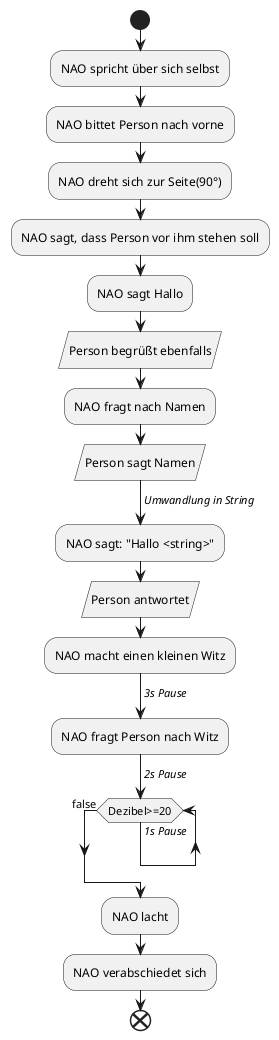@startuml

start
:NAO spricht über sich selbst;
:NAO bittet Person nach vorne;
:NAO dreht sich zur Seite(90°);
:NAO sagt, dass Person vor ihm stehen soll;
:NAO sagt Hallo;
:Person begrüßt ebenfalls/
:NAO fragt nach Namen;
:Person sagt Namen/
->//Umwandlung in String//;
:NAO sagt: "Hallo <string>";
:Person antwortet/
:NAO macht einen kleinen Witz;
->//3s Pause//;
:NAO fragt Person nach Witz;
->//2s Pause//;
while (Dezibel>=20)
    ->//1s Pause//;
endwhile (false)
  :NAO lacht;
:NAO verabschiedet sich;
end

@enduml